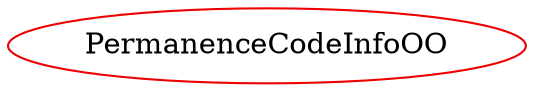 digraph permanencecodeinfooo{
PermanenceCodeInfoOO	[shape=oval, color=red2, label="PermanenceCodeInfoOO"];
}
